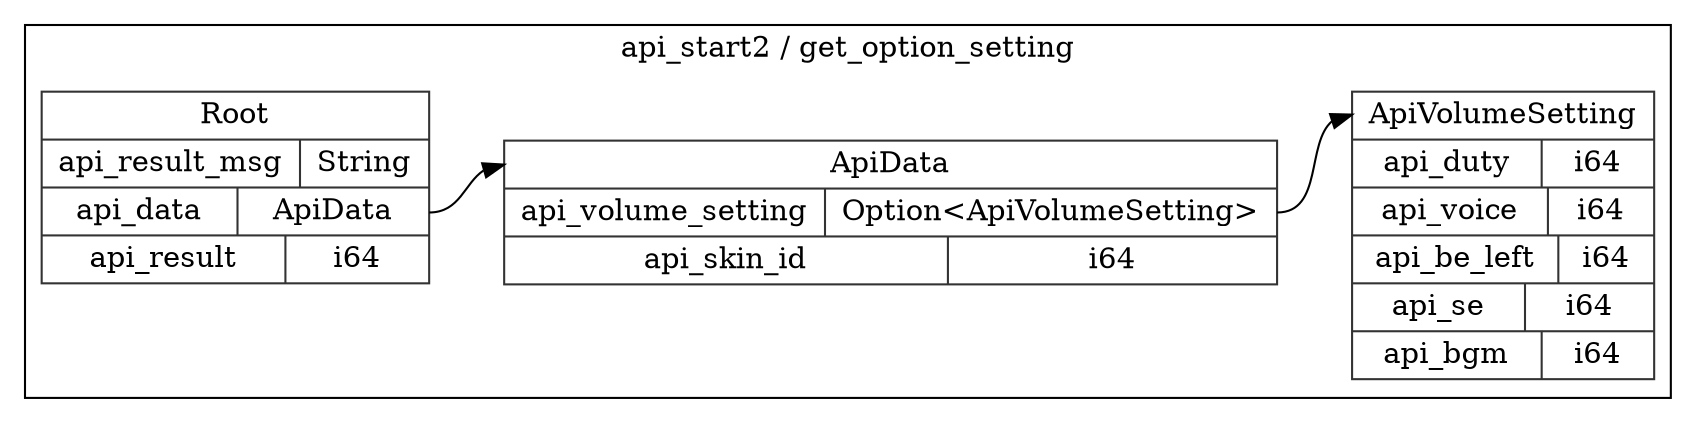digraph {
  rankdir=LR;
  subgraph cluster_0 {
    label="api_start2 / get_option_setting";
    node [style="filled", color=white, style="solid", color=gray20];
    api_start2__get_option_setting__Root [label="<Root> Root  | { api_result_msg | <api_result_msg> String } | { api_data | <api_data> ApiData } | { api_result | <api_result> i64 }", shape=record];
    api_start2__get_option_setting__ApiData;
    api_start2__get_option_setting__Root:api_data:e -> api_start2__get_option_setting__ApiData:ApiData:w;
    api_start2__get_option_setting__ApiVolumeSetting [label="<ApiVolumeSetting> ApiVolumeSetting  | { api_duty | <api_duty> i64 } | { api_voice | <api_voice> i64 } | { api_be_left | <api_be_left> i64 } | { api_se | <api_se> i64 } | { api_bgm | <api_bgm> i64 }", shape=record];
    api_start2__get_option_setting__ApiData [label="<ApiData> ApiData  | { api_volume_setting | <api_volume_setting> Option\<ApiVolumeSetting\> } | { api_skin_id | <api_skin_id> i64 }", shape=record];
    api_start2__get_option_setting__ApiData:api_volume_setting:e -> api_start2__get_option_setting__ApiVolumeSetting:ApiVolumeSetting:w;
  }
}
